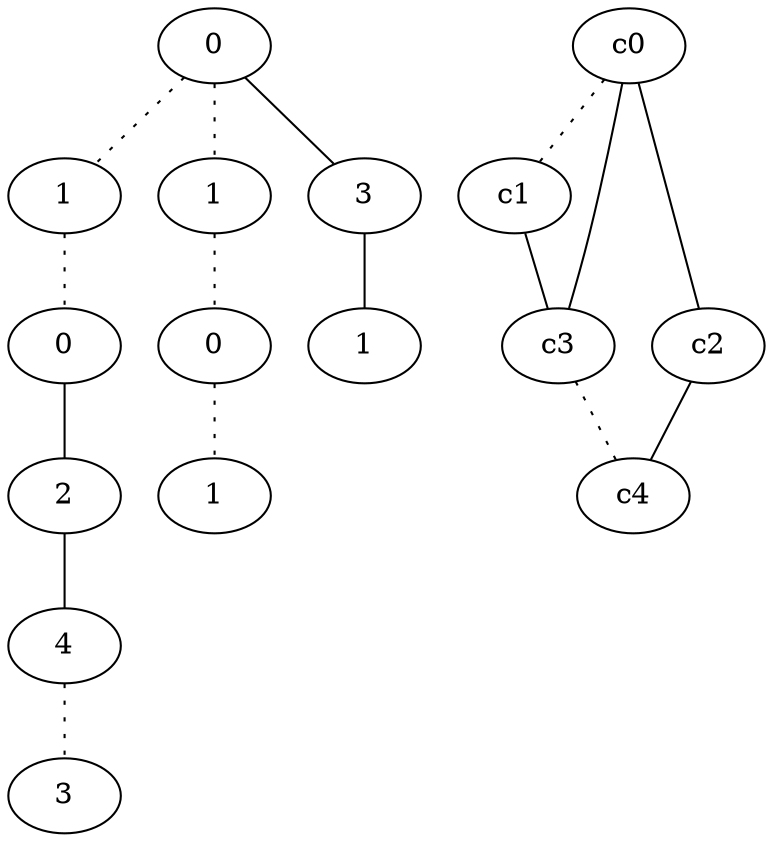 graph {
a0[label=0];
a1[label=1];
a2[label=0];
a3[label=2];
a4[label=4];
a5[label=3];
a6[label=1];
a7[label=0];
a8[label=1];
a9[label=3];
a10[label=1];
a0 -- a1 [style=dotted];
a0 -- a6 [style=dotted];
a0 -- a9;
a1 -- a2 [style=dotted];
a2 -- a3;
a3 -- a4;
a4 -- a5 [style=dotted];
a6 -- a7 [style=dotted];
a7 -- a8 [style=dotted];
a9 -- a10;
c0 -- c1 [style=dotted];
c0 -- c2;
c0 -- c3;
c1 -- c3;
c2 -- c4;
c3 -- c4 [style=dotted];
}
